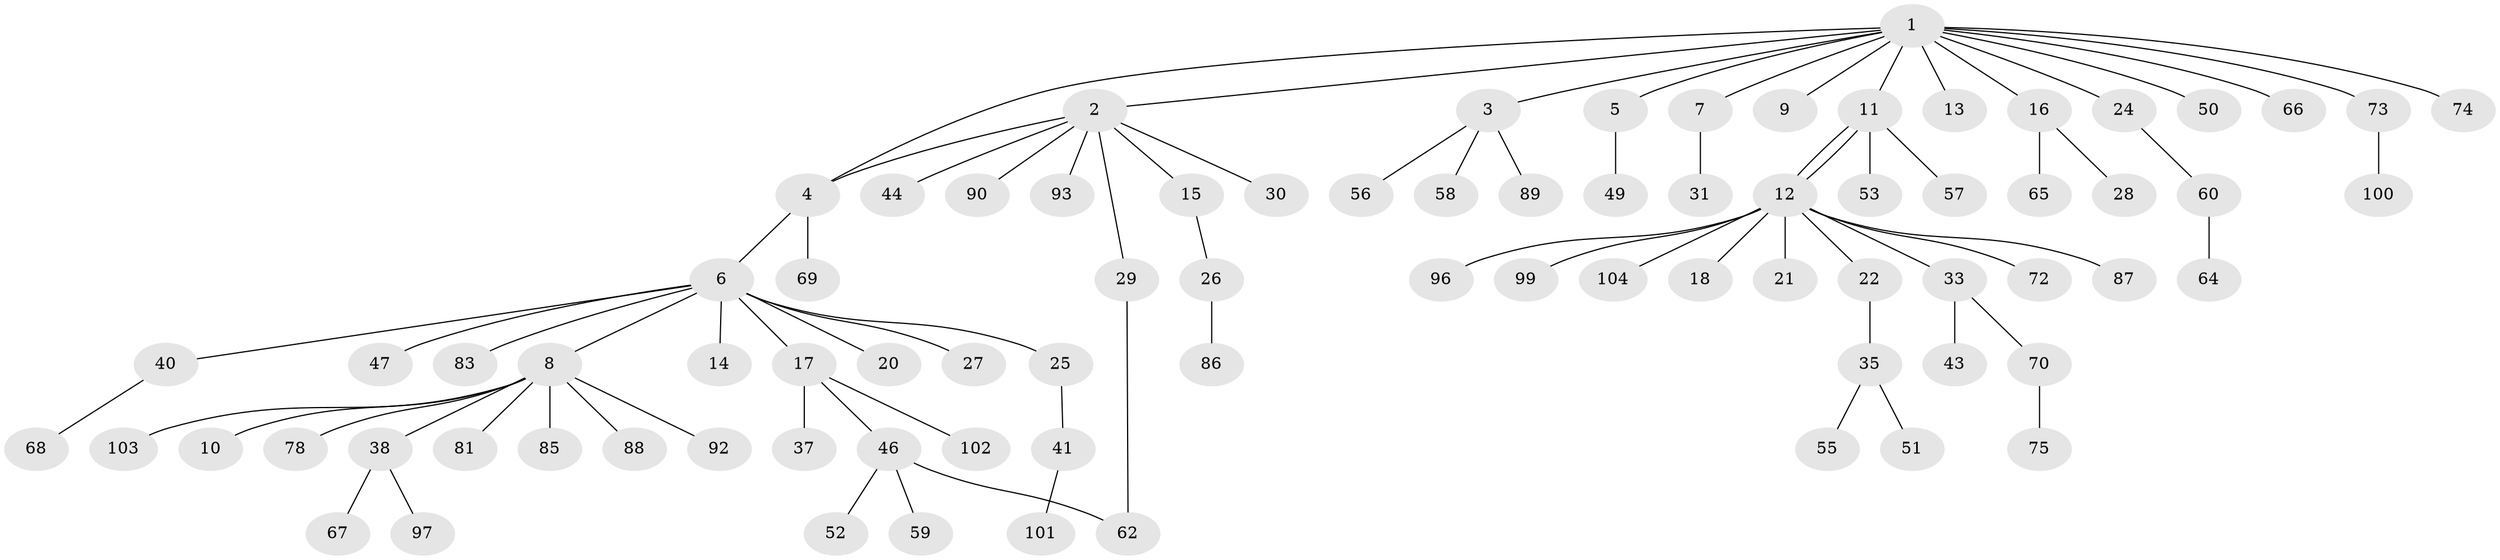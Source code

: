 // original degree distribution, {15: 0.009523809523809525, 9: 0.009523809523809525, 4: 0.02857142857142857, 2: 0.20952380952380953, 11: 0.009523809523809525, 10: 0.009523809523809525, 1: 0.6190476190476191, 5: 0.02857142857142857, 12: 0.009523809523809525, 3: 0.06666666666666667}
// Generated by graph-tools (version 1.1) at 2025/11/02/27/25 16:11:10]
// undirected, 81 vertices, 83 edges
graph export_dot {
graph [start="1"]
  node [color=gray90,style=filled];
  1 [super="+82"];
  2 [super="+61"];
  3 [super="+23"];
  4;
  5;
  6 [super="+39"];
  7;
  8 [super="+105"];
  9;
  10;
  11 [super="+42"];
  12 [super="+19"];
  13;
  14 [super="+54"];
  15;
  16 [super="+34"];
  17 [super="+79"];
  18 [super="+36"];
  20;
  21 [super="+48"];
  22;
  24;
  25;
  26 [super="+63"];
  27;
  28;
  29;
  30 [super="+94"];
  31 [super="+32"];
  33;
  35 [super="+45"];
  37;
  38 [super="+84"];
  40 [super="+91"];
  41;
  43;
  44;
  46 [super="+80"];
  47;
  49;
  50;
  51;
  52;
  53;
  55;
  56;
  57;
  58;
  59 [super="+98"];
  60 [super="+71"];
  62 [super="+77"];
  64;
  65;
  66;
  67;
  68;
  69;
  70 [super="+76"];
  72;
  73;
  74;
  75;
  78;
  81;
  83;
  85 [super="+95"];
  86;
  87;
  88;
  89;
  90;
  92;
  93;
  96;
  97;
  99;
  100;
  101;
  102;
  103;
  104;
  1 -- 2;
  1 -- 3;
  1 -- 4;
  1 -- 5;
  1 -- 7;
  1 -- 9;
  1 -- 11;
  1 -- 13;
  1 -- 16;
  1 -- 24;
  1 -- 50;
  1 -- 66;
  1 -- 73;
  1 -- 74;
  2 -- 4;
  2 -- 15;
  2 -- 29;
  2 -- 30;
  2 -- 44;
  2 -- 90;
  2 -- 93;
  3 -- 56;
  3 -- 89;
  3 -- 58;
  4 -- 6;
  4 -- 69;
  5 -- 49;
  6 -- 8;
  6 -- 14;
  6 -- 17;
  6 -- 20;
  6 -- 25;
  6 -- 27;
  6 -- 40;
  6 -- 47;
  6 -- 83;
  7 -- 31;
  8 -- 10;
  8 -- 38;
  8 -- 78;
  8 -- 81;
  8 -- 85;
  8 -- 88;
  8 -- 92;
  8 -- 103;
  11 -- 12;
  11 -- 12;
  11 -- 57;
  11 -- 53;
  12 -- 18;
  12 -- 21;
  12 -- 22;
  12 -- 33;
  12 -- 72;
  12 -- 87;
  12 -- 96;
  12 -- 99;
  12 -- 104;
  15 -- 26;
  16 -- 28;
  16 -- 65;
  17 -- 37;
  17 -- 46;
  17 -- 102;
  22 -- 35;
  24 -- 60;
  25 -- 41;
  26 -- 86;
  29 -- 62;
  33 -- 43;
  33 -- 70;
  35 -- 51;
  35 -- 55;
  38 -- 67;
  38 -- 97;
  40 -- 68;
  41 -- 101;
  46 -- 52;
  46 -- 59;
  46 -- 62;
  60 -- 64;
  70 -- 75;
  73 -- 100;
}

